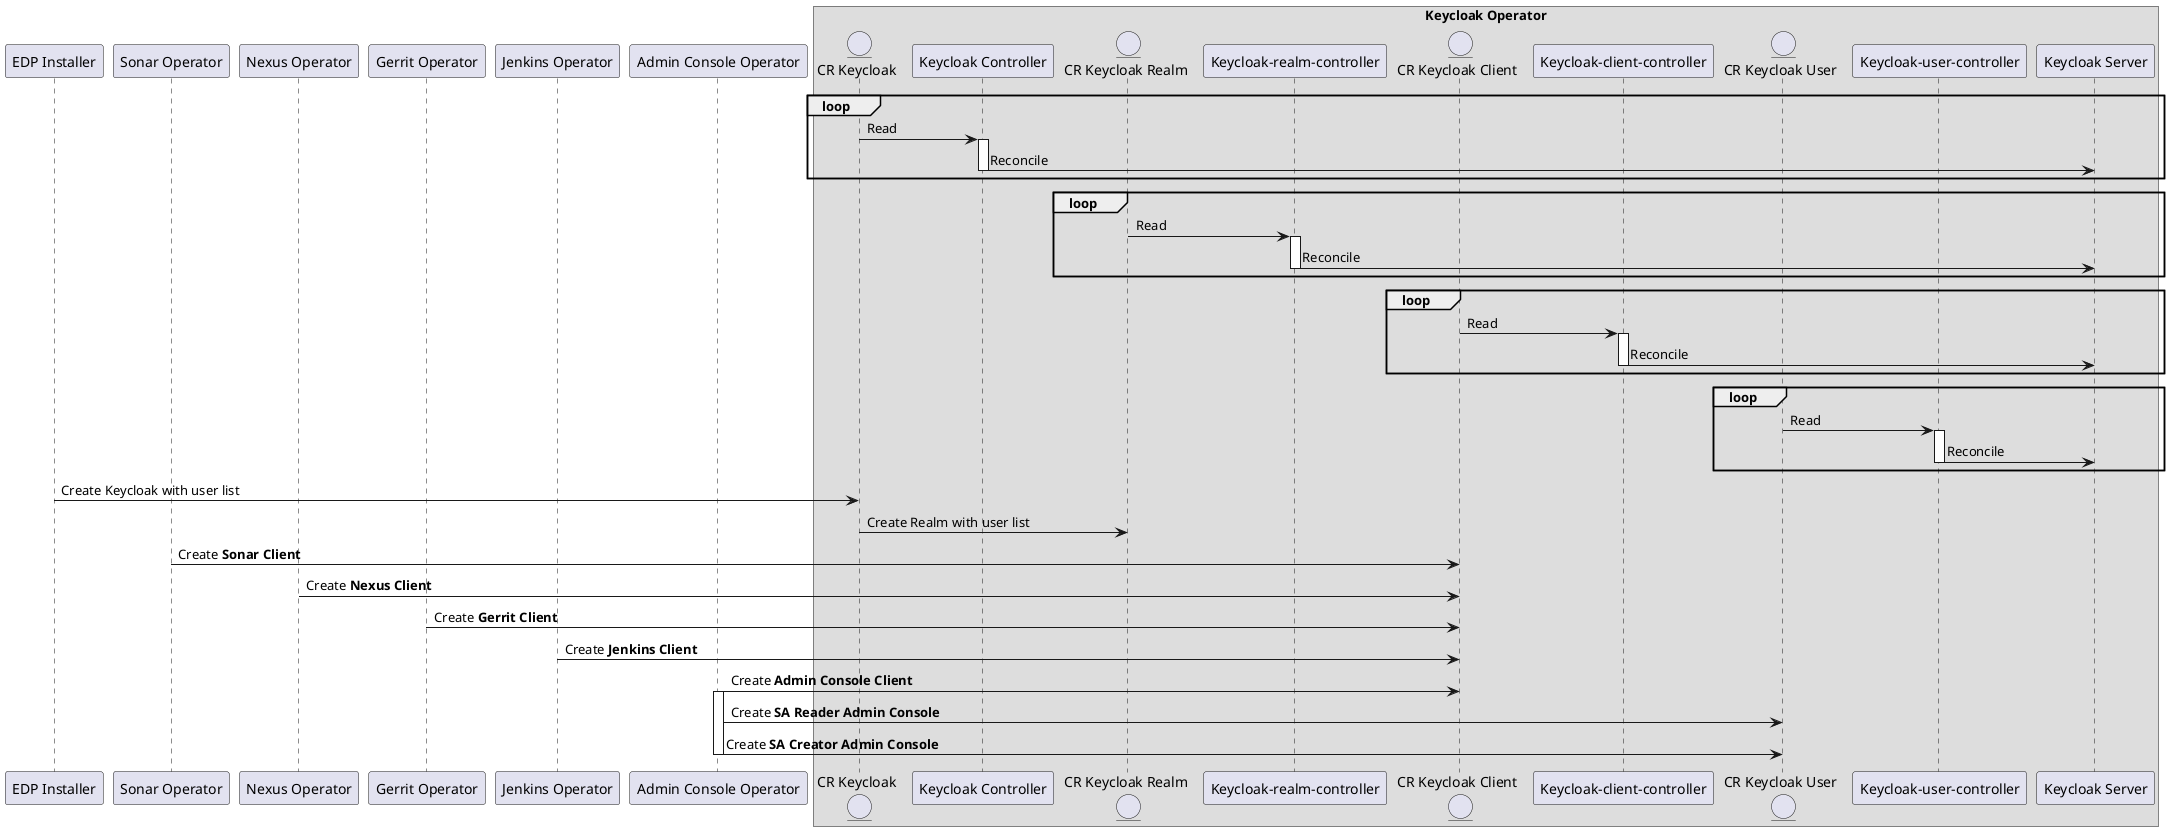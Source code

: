 @startuml
participant "EDP Installer" as edp
participant "Sonar Operator" as sonar_operator
participant "Nexus Operator" as nexus_operator
participant "Gerrit Operator" as gerrit_operator
participant "Jenkins Operator" as jenkins_operator
participant "Admin Console Operator" as ac_operator

box "Keycloak Operator"
entity "CR Keycloak" as cr_keycloak
participant "Keycloak Controller" as keycloak_controller
entity "CR Keycloak Realm" as cr_realm
participant "Keycloak-realm-controller" as keycloak_realm_controller
entity "CR Keycloak Client" as cr_client
participant "Keycloak-client-controller" as keycloak_client_controller
entity "CR Keycloak User" as cr_user
participant "Keycloak-user-controller" as keycloak_user_controller
participant "Keycloak Server" as server
end box

loop
cr_keycloak -> keycloak_controller: Read
activate keycloak_controller
keycloak_controller -> server: Reconcile
deactivate keycloak_controller
end

loop
cr_realm -> keycloak_realm_controller: Read
activate keycloak_realm_controller
keycloak_realm_controller -> server: Reconcile
deactivate keycloak_realm_controller
end

loop
cr_client -> keycloak_client_controller: Read
activate keycloak_client_controller
keycloak_client_controller -> server: Reconcile
deactivate keycloak_client_controller
end

loop
cr_user -> keycloak_user_controller: Read
activate keycloak_user_controller
keycloak_user_controller -> server: Reconcile
deactivate keycloak_user_controller
end

edp -> cr_keycloak: Create Keycloak with user list

cr_keycloak -> cr_realm: Create Realm with user list

sonar_operator -> cr_client: Create **Sonar Client**
nexus_operator -> cr_client: Create **Nexus Client**
gerrit_operator -> cr_client: Create **Gerrit Client**
jenkins_operator -> cr_client: Create **Jenkins Client**
ac_operator -> cr_client: Create **Admin Console Client**
activate ac_operator

ac_operator -> cr_user: Create **SA Reader Admin Console**
ac_operator -> cr_user: Create **SA Creator Admin Console**
deactivate ac_operator

deactivate edp

@enduml